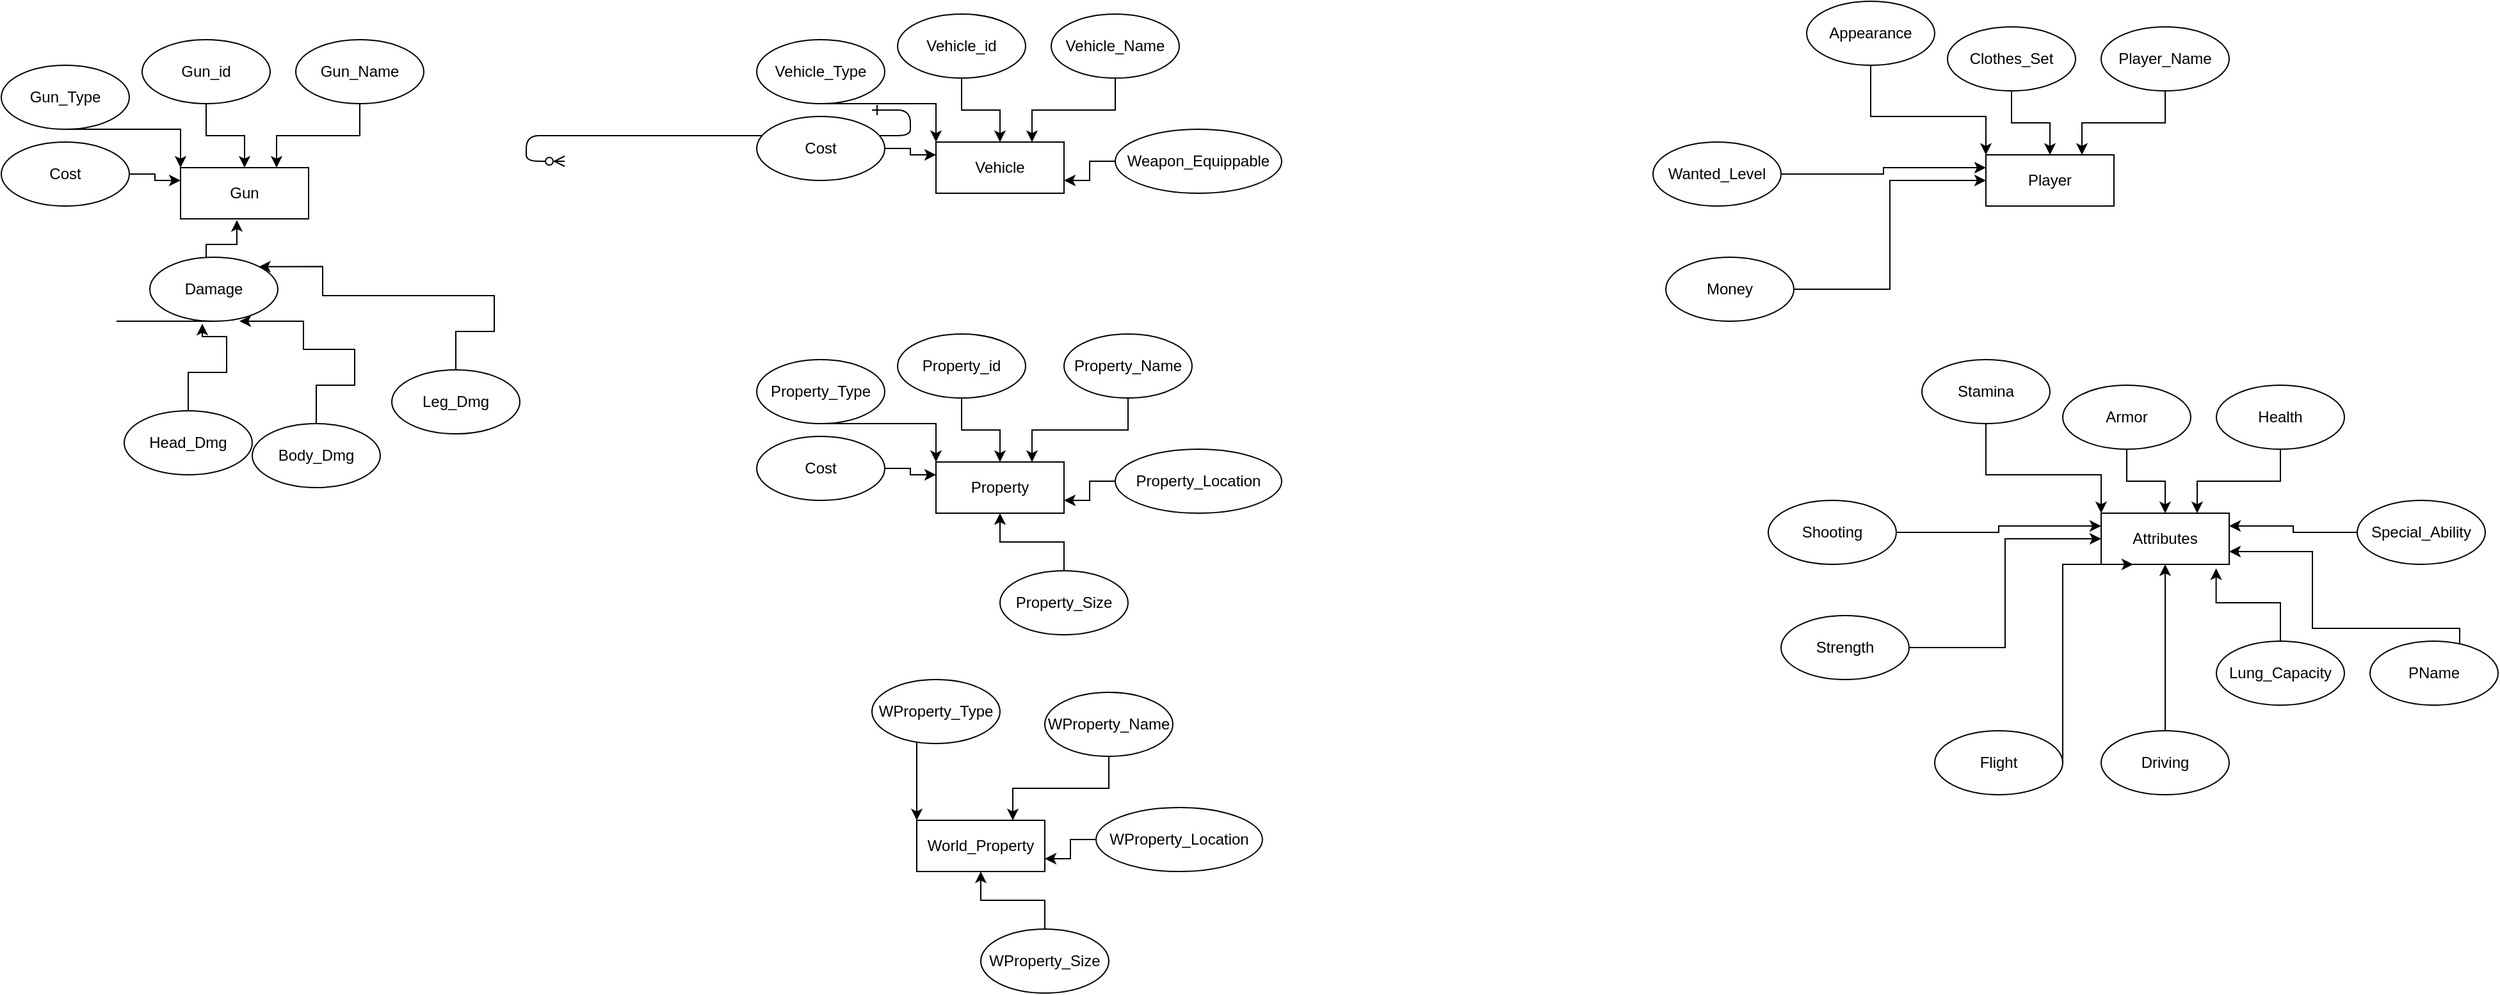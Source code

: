 <mxfile version="15.9.4" type="github">
  <diagram id="R2lEEEUBdFMjLlhIrx00" name="Page-1">
    <mxGraphModel dx="1778" dy="1000" grid="1" gridSize="10" guides="1" tooltips="1" connect="1" arrows="1" fold="1" page="1" pageScale="1" pageWidth="850" pageHeight="1100" math="0" shadow="0" extFonts="Permanent Marker^https://fonts.googleapis.com/css?family=Permanent+Marker">
      <root>
        <mxCell id="0" />
        <mxCell id="1" parent="0" />
        <mxCell id="C-vyLk0tnHw3VtMMgP7b-12" value="" style="edgeStyle=entityRelationEdgeStyle;endArrow=ERzeroToMany;startArrow=ERone;endFill=1;startFill=0;" parent="1" edge="1">
          <mxGeometry width="100" height="100" relative="1" as="geometry">
            <mxPoint x="700" y="165" as="sourcePoint" />
            <mxPoint x="460" y="205" as="targetPoint" />
          </mxGeometry>
        </mxCell>
        <mxCell id="qchl_65KG_xpSbtckRRL-1" value="Gun" style="whiteSpace=wrap;html=1;align=center;" parent="1" vertex="1">
          <mxGeometry x="160" y="210" width="100" height="40" as="geometry" />
        </mxCell>
        <mxCell id="qchl_65KG_xpSbtckRRL-7" style="edgeStyle=orthogonalEdgeStyle;rounded=0;orthogonalLoop=1;jettySize=auto;html=1;" parent="1" source="qchl_65KG_xpSbtckRRL-2" target="qchl_65KG_xpSbtckRRL-1" edge="1">
          <mxGeometry relative="1" as="geometry" />
        </mxCell>
        <mxCell id="qchl_65KG_xpSbtckRRL-2" value="Gun_id" style="ellipse;whiteSpace=wrap;html=1;align=center;" parent="1" vertex="1">
          <mxGeometry x="130" y="110" width="100" height="50" as="geometry" />
        </mxCell>
        <mxCell id="qchl_65KG_xpSbtckRRL-8" style="edgeStyle=orthogonalEdgeStyle;rounded=0;orthogonalLoop=1;jettySize=auto;html=1;entryX=0.75;entryY=0;entryDx=0;entryDy=0;" parent="1" source="qchl_65KG_xpSbtckRRL-9" target="qchl_65KG_xpSbtckRRL-1" edge="1">
          <mxGeometry relative="1" as="geometry">
            <mxPoint x="330" y="210" as="targetPoint" />
          </mxGeometry>
        </mxCell>
        <mxCell id="qchl_65KG_xpSbtckRRL-9" value="Gun_Name" style="ellipse;whiteSpace=wrap;html=1;align=center;" parent="1" vertex="1">
          <mxGeometry x="250" y="110" width="100" height="50" as="geometry" />
        </mxCell>
        <mxCell id="qchl_65KG_xpSbtckRRL-10" style="edgeStyle=orthogonalEdgeStyle;rounded=0;orthogonalLoop=1;jettySize=auto;html=1;entryX=0;entryY=0;entryDx=0;entryDy=0;" parent="1" source="qchl_65KG_xpSbtckRRL-11" target="qchl_65KG_xpSbtckRRL-1" edge="1">
          <mxGeometry relative="1" as="geometry">
            <mxPoint x="100" y="230" as="targetPoint" />
            <Array as="points">
              <mxPoint x="160" y="180" />
            </Array>
          </mxGeometry>
        </mxCell>
        <mxCell id="qchl_65KG_xpSbtckRRL-11" value="Gun_Type" style="ellipse;whiteSpace=wrap;html=1;align=center;" parent="1" vertex="1">
          <mxGeometry x="20" y="130" width="100" height="50" as="geometry" />
        </mxCell>
        <mxCell id="qchl_65KG_xpSbtckRRL-12" style="edgeStyle=orthogonalEdgeStyle;rounded=0;orthogonalLoop=1;jettySize=auto;html=1;entryX=0;entryY=0.25;entryDx=0;entryDy=0;" parent="1" source="qchl_65KG_xpSbtckRRL-13" target="qchl_65KG_xpSbtckRRL-1" edge="1">
          <mxGeometry relative="1" as="geometry">
            <mxPoint x="100" y="290" as="targetPoint" />
          </mxGeometry>
        </mxCell>
        <mxCell id="qchl_65KG_xpSbtckRRL-13" value="Cost" style="ellipse;whiteSpace=wrap;html=1;align=center;" parent="1" vertex="1">
          <mxGeometry x="20" y="190" width="100" height="50" as="geometry" />
        </mxCell>
        <mxCell id="qchl_65KG_xpSbtckRRL-14" style="edgeStyle=orthogonalEdgeStyle;rounded=0;orthogonalLoop=1;jettySize=auto;html=1;entryX=0.44;entryY=1.025;entryDx=0;entryDy=0;entryPerimeter=0;" parent="1" source="qchl_65KG_xpSbtckRRL-15" target="qchl_65KG_xpSbtckRRL-1" edge="1">
          <mxGeometry relative="1" as="geometry">
            <mxPoint x="140" y="360" as="targetPoint" />
            <Array as="points">
              <mxPoint x="110" y="330" />
              <mxPoint x="180" y="330" />
              <mxPoint x="180" y="270" />
              <mxPoint x="204" y="270" />
            </Array>
          </mxGeometry>
        </mxCell>
        <mxCell id="qchl_65KG_xpSbtckRRL-15" value="Damage" style="ellipse;whiteSpace=wrap;html=1;align=center;" parent="1" vertex="1">
          <mxGeometry x="136" y="280" width="100" height="50" as="geometry" />
        </mxCell>
        <mxCell id="qchl_65KG_xpSbtckRRL-17" style="edgeStyle=orthogonalEdgeStyle;rounded=0;orthogonalLoop=1;jettySize=auto;html=1;entryX=0.41;entryY=1.04;entryDx=0;entryDy=0;entryPerimeter=0;" parent="1" source="qchl_65KG_xpSbtckRRL-18" target="qchl_65KG_xpSbtckRRL-15" edge="1">
          <mxGeometry relative="1" as="geometry">
            <mxPoint x="196" y="500" as="targetPoint" />
            <Array as="points">
              <mxPoint x="166" y="370" />
              <mxPoint x="196" y="370" />
              <mxPoint x="196" y="342" />
            </Array>
          </mxGeometry>
        </mxCell>
        <mxCell id="qchl_65KG_xpSbtckRRL-18" value="Head_Dmg" style="ellipse;whiteSpace=wrap;html=1;align=center;" parent="1" vertex="1">
          <mxGeometry x="116" y="400" width="100" height="50" as="geometry" />
        </mxCell>
        <mxCell id="qchl_65KG_xpSbtckRRL-19" style="edgeStyle=orthogonalEdgeStyle;rounded=0;orthogonalLoop=1;jettySize=auto;html=1;entryX=0.7;entryY=1;entryDx=0;entryDy=0;entryPerimeter=0;" parent="1" source="qchl_65KG_xpSbtckRRL-20" target="qchl_65KG_xpSbtckRRL-15" edge="1">
          <mxGeometry relative="1" as="geometry">
            <mxPoint x="327" y="352" as="targetPoint" />
            <Array as="points">
              <mxPoint x="266" y="380" />
              <mxPoint x="296" y="380" />
              <mxPoint x="296" y="352" />
              <mxPoint x="256" y="352" />
            </Array>
          </mxGeometry>
        </mxCell>
        <mxCell id="qchl_65KG_xpSbtckRRL-20" value="Body_Dmg" style="ellipse;whiteSpace=wrap;html=1;align=center;" parent="1" vertex="1">
          <mxGeometry x="216" y="410" width="100" height="50" as="geometry" />
        </mxCell>
        <mxCell id="qchl_65KG_xpSbtckRRL-21" style="edgeStyle=orthogonalEdgeStyle;rounded=0;orthogonalLoop=1;jettySize=auto;html=1;entryX=1;entryY=0;entryDx=0;entryDy=0;" parent="1" source="qchl_65KG_xpSbtckRRL-22" target="qchl_65KG_xpSbtckRRL-15" edge="1">
          <mxGeometry relative="1" as="geometry">
            <mxPoint x="436" y="310" as="targetPoint" />
            <Array as="points">
              <mxPoint x="375" y="338" />
              <mxPoint x="405" y="338" />
              <mxPoint x="405" y="310" />
              <mxPoint x="271" y="310" />
            </Array>
          </mxGeometry>
        </mxCell>
        <mxCell id="qchl_65KG_xpSbtckRRL-22" value="Leg_Dmg" style="ellipse;whiteSpace=wrap;html=1;align=center;" parent="1" vertex="1">
          <mxGeometry x="325" y="368" width="100" height="50" as="geometry" />
        </mxCell>
        <mxCell id="qchl_65KG_xpSbtckRRL-24" value="Vehicle" style="whiteSpace=wrap;html=1;align=center;" parent="1" vertex="1">
          <mxGeometry x="750" y="190" width="100" height="40" as="geometry" />
        </mxCell>
        <mxCell id="qchl_65KG_xpSbtckRRL-25" style="edgeStyle=orthogonalEdgeStyle;rounded=0;orthogonalLoop=1;jettySize=auto;html=1;" parent="1" source="qchl_65KG_xpSbtckRRL-26" target="qchl_65KG_xpSbtckRRL-24" edge="1">
          <mxGeometry relative="1" as="geometry" />
        </mxCell>
        <mxCell id="qchl_65KG_xpSbtckRRL-26" value="Vehicle_id" style="ellipse;whiteSpace=wrap;html=1;align=center;" parent="1" vertex="1">
          <mxGeometry x="720" y="90" width="100" height="50" as="geometry" />
        </mxCell>
        <mxCell id="qchl_65KG_xpSbtckRRL-27" style="edgeStyle=orthogonalEdgeStyle;rounded=0;orthogonalLoop=1;jettySize=auto;html=1;entryX=0.75;entryY=0;entryDx=0;entryDy=0;" parent="1" source="qchl_65KG_xpSbtckRRL-28" target="qchl_65KG_xpSbtckRRL-24" edge="1">
          <mxGeometry relative="1" as="geometry">
            <mxPoint x="920" y="190" as="targetPoint" />
          </mxGeometry>
        </mxCell>
        <mxCell id="qchl_65KG_xpSbtckRRL-28" value="Vehicle_Name" style="ellipse;whiteSpace=wrap;html=1;align=center;" parent="1" vertex="1">
          <mxGeometry x="840" y="90" width="100" height="50" as="geometry" />
        </mxCell>
        <mxCell id="qchl_65KG_xpSbtckRRL-29" style="edgeStyle=orthogonalEdgeStyle;rounded=0;orthogonalLoop=1;jettySize=auto;html=1;entryX=0;entryY=0;entryDx=0;entryDy=0;" parent="1" source="qchl_65KG_xpSbtckRRL-30" target="qchl_65KG_xpSbtckRRL-24" edge="1">
          <mxGeometry relative="1" as="geometry">
            <mxPoint x="690" y="210" as="targetPoint" />
            <Array as="points">
              <mxPoint x="750" y="160" />
            </Array>
          </mxGeometry>
        </mxCell>
        <mxCell id="qchl_65KG_xpSbtckRRL-30" value="Vehicle_Type" style="ellipse;whiteSpace=wrap;html=1;align=center;" parent="1" vertex="1">
          <mxGeometry x="610" y="110" width="100" height="50" as="geometry" />
        </mxCell>
        <mxCell id="qchl_65KG_xpSbtckRRL-31" style="edgeStyle=orthogonalEdgeStyle;rounded=0;orthogonalLoop=1;jettySize=auto;html=1;entryX=0;entryY=0.25;entryDx=0;entryDy=0;" parent="1" source="qchl_65KG_xpSbtckRRL-32" target="qchl_65KG_xpSbtckRRL-24" edge="1">
          <mxGeometry relative="1" as="geometry">
            <mxPoint x="690" y="270" as="targetPoint" />
          </mxGeometry>
        </mxCell>
        <mxCell id="qchl_65KG_xpSbtckRRL-32" value="Cost" style="ellipse;whiteSpace=wrap;html=1;align=center;" parent="1" vertex="1">
          <mxGeometry x="610" y="170" width="100" height="50" as="geometry" />
        </mxCell>
        <mxCell id="qchl_65KG_xpSbtckRRL-41" style="edgeStyle=orthogonalEdgeStyle;rounded=0;orthogonalLoop=1;jettySize=auto;html=1;entryX=1;entryY=0.75;entryDx=0;entryDy=0;" parent="1" source="qchl_65KG_xpSbtckRRL-42" target="qchl_65KG_xpSbtckRRL-24" edge="1">
          <mxGeometry relative="1" as="geometry">
            <mxPoint x="1030" y="210" as="targetPoint" />
          </mxGeometry>
        </mxCell>
        <mxCell id="qchl_65KG_xpSbtckRRL-42" value="Weapon_Equippable" style="ellipse;whiteSpace=wrap;html=1;align=center;" parent="1" vertex="1">
          <mxGeometry x="890" y="180" width="130" height="50" as="geometry" />
        </mxCell>
        <mxCell id="qchl_65KG_xpSbtckRRL-43" value="Property" style="whiteSpace=wrap;html=1;align=center;" parent="1" vertex="1">
          <mxGeometry x="750" y="440" width="100" height="40" as="geometry" />
        </mxCell>
        <mxCell id="qchl_65KG_xpSbtckRRL-44" style="edgeStyle=orthogonalEdgeStyle;rounded=0;orthogonalLoop=1;jettySize=auto;html=1;" parent="1" source="qchl_65KG_xpSbtckRRL-45" target="qchl_65KG_xpSbtckRRL-43" edge="1">
          <mxGeometry relative="1" as="geometry" />
        </mxCell>
        <mxCell id="qchl_65KG_xpSbtckRRL-45" value="Property_id" style="ellipse;whiteSpace=wrap;html=1;align=center;" parent="1" vertex="1">
          <mxGeometry x="720" y="340" width="100" height="50" as="geometry" />
        </mxCell>
        <mxCell id="qchl_65KG_xpSbtckRRL-46" style="edgeStyle=orthogonalEdgeStyle;rounded=0;orthogonalLoop=1;jettySize=auto;html=1;entryX=0.75;entryY=0;entryDx=0;entryDy=0;" parent="1" source="qchl_65KG_xpSbtckRRL-47" target="qchl_65KG_xpSbtckRRL-43" edge="1">
          <mxGeometry relative="1" as="geometry">
            <mxPoint x="920" y="440" as="targetPoint" />
          </mxGeometry>
        </mxCell>
        <mxCell id="qchl_65KG_xpSbtckRRL-47" value="Property_Name" style="ellipse;whiteSpace=wrap;html=1;align=center;" parent="1" vertex="1">
          <mxGeometry x="850" y="340" width="100" height="50" as="geometry" />
        </mxCell>
        <mxCell id="qchl_65KG_xpSbtckRRL-48" style="edgeStyle=orthogonalEdgeStyle;rounded=0;orthogonalLoop=1;jettySize=auto;html=1;entryX=0;entryY=0;entryDx=0;entryDy=0;" parent="1" source="qchl_65KG_xpSbtckRRL-49" target="qchl_65KG_xpSbtckRRL-43" edge="1">
          <mxGeometry relative="1" as="geometry">
            <mxPoint x="690" y="460" as="targetPoint" />
            <Array as="points">
              <mxPoint x="750" y="410" />
            </Array>
          </mxGeometry>
        </mxCell>
        <mxCell id="qchl_65KG_xpSbtckRRL-49" value="Property_Type" style="ellipse;whiteSpace=wrap;html=1;align=center;" parent="1" vertex="1">
          <mxGeometry x="610" y="360" width="100" height="50" as="geometry" />
        </mxCell>
        <mxCell id="qchl_65KG_xpSbtckRRL-50" style="edgeStyle=orthogonalEdgeStyle;rounded=0;orthogonalLoop=1;jettySize=auto;html=1;entryX=0;entryY=0.25;entryDx=0;entryDy=0;" parent="1" source="qchl_65KG_xpSbtckRRL-51" target="qchl_65KG_xpSbtckRRL-43" edge="1">
          <mxGeometry relative="1" as="geometry">
            <mxPoint x="690" y="520" as="targetPoint" />
          </mxGeometry>
        </mxCell>
        <mxCell id="qchl_65KG_xpSbtckRRL-51" value="Cost" style="ellipse;whiteSpace=wrap;html=1;align=center;" parent="1" vertex="1">
          <mxGeometry x="610" y="420" width="100" height="50" as="geometry" />
        </mxCell>
        <mxCell id="qchl_65KG_xpSbtckRRL-52" style="edgeStyle=orthogonalEdgeStyle;rounded=0;orthogonalLoop=1;jettySize=auto;html=1;entryX=1;entryY=0.75;entryDx=0;entryDy=0;" parent="1" source="qchl_65KG_xpSbtckRRL-53" target="qchl_65KG_xpSbtckRRL-43" edge="1">
          <mxGeometry relative="1" as="geometry">
            <mxPoint x="1030" y="460" as="targetPoint" />
          </mxGeometry>
        </mxCell>
        <mxCell id="qchl_65KG_xpSbtckRRL-53" value="Property_Location" style="ellipse;whiteSpace=wrap;html=1;align=center;" parent="1" vertex="1">
          <mxGeometry x="890" y="430" width="130" height="50" as="geometry" />
        </mxCell>
        <mxCell id="qchl_65KG_xpSbtckRRL-55" style="edgeStyle=orthogonalEdgeStyle;rounded=0;orthogonalLoop=1;jettySize=auto;html=1;" parent="1" source="qchl_65KG_xpSbtckRRL-54" target="qchl_65KG_xpSbtckRRL-43" edge="1">
          <mxGeometry relative="1" as="geometry" />
        </mxCell>
        <mxCell id="qchl_65KG_xpSbtckRRL-54" value="Property_Size" style="ellipse;whiteSpace=wrap;html=1;align=center;" parent="1" vertex="1">
          <mxGeometry x="800" y="525" width="100" height="50" as="geometry" />
        </mxCell>
        <mxCell id="qchl_65KG_xpSbtckRRL-58" value="World_Property" style="whiteSpace=wrap;html=1;align=center;" parent="1" vertex="1">
          <mxGeometry x="735" y="720" width="100" height="40" as="geometry" />
        </mxCell>
        <mxCell id="qchl_65KG_xpSbtckRRL-61" style="edgeStyle=orthogonalEdgeStyle;rounded=0;orthogonalLoop=1;jettySize=auto;html=1;entryX=0.75;entryY=0;entryDx=0;entryDy=0;" parent="1" source="qchl_65KG_xpSbtckRRL-62" target="qchl_65KG_xpSbtckRRL-58" edge="1">
          <mxGeometry relative="1" as="geometry">
            <mxPoint x="905" y="720" as="targetPoint" />
          </mxGeometry>
        </mxCell>
        <mxCell id="qchl_65KG_xpSbtckRRL-62" value="WProperty_Name" style="ellipse;whiteSpace=wrap;html=1;align=center;" parent="1" vertex="1">
          <mxGeometry x="835" y="620" width="100" height="50" as="geometry" />
        </mxCell>
        <mxCell id="qchl_65KG_xpSbtckRRL-63" style="edgeStyle=orthogonalEdgeStyle;rounded=0;orthogonalLoop=1;jettySize=auto;html=1;entryX=0;entryY=0;entryDx=0;entryDy=0;" parent="1" source="qchl_65KG_xpSbtckRRL-64" target="qchl_65KG_xpSbtckRRL-58" edge="1">
          <mxGeometry relative="1" as="geometry">
            <mxPoint x="675" y="740" as="targetPoint" />
            <Array as="points">
              <mxPoint x="735" y="690" />
            </Array>
          </mxGeometry>
        </mxCell>
        <mxCell id="qchl_65KG_xpSbtckRRL-64" value="WProperty_Type" style="ellipse;whiteSpace=wrap;html=1;align=center;" parent="1" vertex="1">
          <mxGeometry x="700" y="610" width="100" height="50" as="geometry" />
        </mxCell>
        <mxCell id="qchl_65KG_xpSbtckRRL-67" style="edgeStyle=orthogonalEdgeStyle;rounded=0;orthogonalLoop=1;jettySize=auto;html=1;entryX=1;entryY=0.75;entryDx=0;entryDy=0;" parent="1" source="qchl_65KG_xpSbtckRRL-68" target="qchl_65KG_xpSbtckRRL-58" edge="1">
          <mxGeometry relative="1" as="geometry">
            <mxPoint x="1015" y="740" as="targetPoint" />
          </mxGeometry>
        </mxCell>
        <mxCell id="qchl_65KG_xpSbtckRRL-68" value="WProperty_Location" style="ellipse;whiteSpace=wrap;html=1;align=center;" parent="1" vertex="1">
          <mxGeometry x="875" y="710" width="130" height="50" as="geometry" />
        </mxCell>
        <mxCell id="qchl_65KG_xpSbtckRRL-69" style="edgeStyle=orthogonalEdgeStyle;rounded=0;orthogonalLoop=1;jettySize=auto;html=1;" parent="1" source="qchl_65KG_xpSbtckRRL-70" target="qchl_65KG_xpSbtckRRL-58" edge="1">
          <mxGeometry relative="1" as="geometry" />
        </mxCell>
        <mxCell id="qchl_65KG_xpSbtckRRL-70" value="WProperty_Size" style="ellipse;whiteSpace=wrap;html=1;align=center;" parent="1" vertex="1">
          <mxGeometry x="785" y="805" width="100" height="50" as="geometry" />
        </mxCell>
        <mxCell id="qchl_65KG_xpSbtckRRL-71" value="Player" style="whiteSpace=wrap;html=1;align=center;" parent="1" vertex="1">
          <mxGeometry x="1570" y="200" width="100" height="40" as="geometry" />
        </mxCell>
        <mxCell id="qchl_65KG_xpSbtckRRL-72" style="edgeStyle=orthogonalEdgeStyle;rounded=0;orthogonalLoop=1;jettySize=auto;html=1;" parent="1" source="qchl_65KG_xpSbtckRRL-73" target="qchl_65KG_xpSbtckRRL-71" edge="1">
          <mxGeometry relative="1" as="geometry" />
        </mxCell>
        <mxCell id="qchl_65KG_xpSbtckRRL-73" value="Clothes_Set" style="ellipse;whiteSpace=wrap;html=1;align=center;" parent="1" vertex="1">
          <mxGeometry x="1540" y="100" width="100" height="50" as="geometry" />
        </mxCell>
        <mxCell id="qchl_65KG_xpSbtckRRL-74" style="edgeStyle=orthogonalEdgeStyle;rounded=0;orthogonalLoop=1;jettySize=auto;html=1;entryX=0.75;entryY=0;entryDx=0;entryDy=0;" parent="1" source="qchl_65KG_xpSbtckRRL-75" target="qchl_65KG_xpSbtckRRL-71" edge="1">
          <mxGeometry relative="1" as="geometry">
            <mxPoint x="1740" y="200" as="targetPoint" />
          </mxGeometry>
        </mxCell>
        <mxCell id="qchl_65KG_xpSbtckRRL-75" value="Player_Name" style="ellipse;whiteSpace=wrap;html=1;align=center;" parent="1" vertex="1">
          <mxGeometry x="1660" y="100" width="100" height="50" as="geometry" />
        </mxCell>
        <mxCell id="qchl_65KG_xpSbtckRRL-76" style="edgeStyle=orthogonalEdgeStyle;rounded=0;orthogonalLoop=1;jettySize=auto;html=1;entryX=0;entryY=0;entryDx=0;entryDy=0;" parent="1" source="qchl_65KG_xpSbtckRRL-77" target="qchl_65KG_xpSbtckRRL-71" edge="1">
          <mxGeometry relative="1" as="geometry">
            <mxPoint x="1510" y="220" as="targetPoint" />
            <Array as="points">
              <mxPoint x="1570" y="170" />
            </Array>
          </mxGeometry>
        </mxCell>
        <mxCell id="qchl_65KG_xpSbtckRRL-77" value="Appearance" style="ellipse;whiteSpace=wrap;html=1;align=center;" parent="1" vertex="1">
          <mxGeometry x="1430" y="80" width="100" height="50" as="geometry" />
        </mxCell>
        <mxCell id="qchl_65KG_xpSbtckRRL-78" style="edgeStyle=orthogonalEdgeStyle;rounded=0;orthogonalLoop=1;jettySize=auto;html=1;entryX=0;entryY=0.25;entryDx=0;entryDy=0;" parent="1" source="qchl_65KG_xpSbtckRRL-79" target="qchl_65KG_xpSbtckRRL-71" edge="1">
          <mxGeometry relative="1" as="geometry">
            <mxPoint x="1510" y="280" as="targetPoint" />
          </mxGeometry>
        </mxCell>
        <mxCell id="qchl_65KG_xpSbtckRRL-79" value="Wanted_Level" style="ellipse;whiteSpace=wrap;html=1;align=center;" parent="1" vertex="1">
          <mxGeometry x="1310" y="190" width="100" height="50" as="geometry" />
        </mxCell>
        <mxCell id="qchl_65KG_xpSbtckRRL-88" style="edgeStyle=orthogonalEdgeStyle;rounded=0;orthogonalLoop=1;jettySize=auto;html=1;entryX=0;entryY=0.5;entryDx=0;entryDy=0;" parent="1" source="qchl_65KG_xpSbtckRRL-89" target="qchl_65KG_xpSbtckRRL-71" edge="1">
          <mxGeometry relative="1" as="geometry">
            <mxPoint x="1580" y="300" as="targetPoint" />
          </mxGeometry>
        </mxCell>
        <mxCell id="qchl_65KG_xpSbtckRRL-89" value="Money" style="ellipse;whiteSpace=wrap;html=1;align=center;" parent="1" vertex="1">
          <mxGeometry x="1320" y="280" width="100" height="50" as="geometry" />
        </mxCell>
        <mxCell id="qchl_65KG_xpSbtckRRL-90" value="Attributes" style="whiteSpace=wrap;html=1;align=center;" parent="1" vertex="1">
          <mxGeometry x="1660" y="480" width="100" height="40" as="geometry" />
        </mxCell>
        <mxCell id="qchl_65KG_xpSbtckRRL-91" style="edgeStyle=orthogonalEdgeStyle;rounded=0;orthogonalLoop=1;jettySize=auto;html=1;" parent="1" source="qchl_65KG_xpSbtckRRL-92" target="qchl_65KG_xpSbtckRRL-90" edge="1">
          <mxGeometry relative="1" as="geometry" />
        </mxCell>
        <mxCell id="qchl_65KG_xpSbtckRRL-92" value="Armor" style="ellipse;whiteSpace=wrap;html=1;align=center;" parent="1" vertex="1">
          <mxGeometry x="1630" y="380" width="100" height="50" as="geometry" />
        </mxCell>
        <mxCell id="qchl_65KG_xpSbtckRRL-93" style="edgeStyle=orthogonalEdgeStyle;rounded=0;orthogonalLoop=1;jettySize=auto;html=1;entryX=0.75;entryY=0;entryDx=0;entryDy=0;" parent="1" source="qchl_65KG_xpSbtckRRL-94" target="qchl_65KG_xpSbtckRRL-90" edge="1">
          <mxGeometry relative="1" as="geometry">
            <mxPoint x="1830" y="480" as="targetPoint" />
          </mxGeometry>
        </mxCell>
        <mxCell id="qchl_65KG_xpSbtckRRL-94" value="Health" style="ellipse;whiteSpace=wrap;html=1;align=center;" parent="1" vertex="1">
          <mxGeometry x="1750" y="380" width="100" height="50" as="geometry" />
        </mxCell>
        <mxCell id="qchl_65KG_xpSbtckRRL-95" style="edgeStyle=orthogonalEdgeStyle;rounded=0;orthogonalLoop=1;jettySize=auto;html=1;entryX=0;entryY=0;entryDx=0;entryDy=0;" parent="1" source="qchl_65KG_xpSbtckRRL-96" target="qchl_65KG_xpSbtckRRL-90" edge="1">
          <mxGeometry relative="1" as="geometry">
            <mxPoint x="1600" y="500" as="targetPoint" />
            <Array as="points">
              <mxPoint x="1660" y="450" />
            </Array>
          </mxGeometry>
        </mxCell>
        <mxCell id="qchl_65KG_xpSbtckRRL-96" value="Stamina" style="ellipse;whiteSpace=wrap;html=1;align=center;" parent="1" vertex="1">
          <mxGeometry x="1520" y="360" width="100" height="50" as="geometry" />
        </mxCell>
        <mxCell id="qchl_65KG_xpSbtckRRL-97" style="edgeStyle=orthogonalEdgeStyle;rounded=0;orthogonalLoop=1;jettySize=auto;html=1;entryX=0;entryY=0.25;entryDx=0;entryDy=0;" parent="1" source="qchl_65KG_xpSbtckRRL-98" target="qchl_65KG_xpSbtckRRL-90" edge="1">
          <mxGeometry relative="1" as="geometry">
            <mxPoint x="1600" y="560" as="targetPoint" />
          </mxGeometry>
        </mxCell>
        <mxCell id="qchl_65KG_xpSbtckRRL-98" value="Shooting" style="ellipse;whiteSpace=wrap;html=1;align=center;" parent="1" vertex="1">
          <mxGeometry x="1400" y="470" width="100" height="50" as="geometry" />
        </mxCell>
        <mxCell id="qchl_65KG_xpSbtckRRL-99" style="edgeStyle=orthogonalEdgeStyle;rounded=0;orthogonalLoop=1;jettySize=auto;html=1;entryX=0;entryY=0.5;entryDx=0;entryDy=0;" parent="1" source="qchl_65KG_xpSbtckRRL-100" target="qchl_65KG_xpSbtckRRL-90" edge="1">
          <mxGeometry relative="1" as="geometry">
            <mxPoint x="1670" y="580" as="targetPoint" />
          </mxGeometry>
        </mxCell>
        <mxCell id="qchl_65KG_xpSbtckRRL-100" value="Strength" style="ellipse;whiteSpace=wrap;html=1;align=center;" parent="1" vertex="1">
          <mxGeometry x="1410" y="560" width="100" height="50" as="geometry" />
        </mxCell>
        <mxCell id="qchl_65KG_xpSbtckRRL-101" style="edgeStyle=orthogonalEdgeStyle;rounded=0;orthogonalLoop=1;jettySize=auto;html=1;entryX=0.5;entryY=1;entryDx=0;entryDy=0;" parent="1" source="qchl_65KG_xpSbtckRRL-102" target="qchl_65KG_xpSbtckRRL-90" edge="1">
          <mxGeometry relative="1" as="geometry">
            <mxPoint x="1770" y="520" as="targetPoint" />
          </mxGeometry>
        </mxCell>
        <mxCell id="qchl_65KG_xpSbtckRRL-102" value="Driving" style="ellipse;whiteSpace=wrap;html=1;align=center;" parent="1" vertex="1">
          <mxGeometry x="1660" y="650" width="100" height="50" as="geometry" />
        </mxCell>
        <mxCell id="qchl_65KG_xpSbtckRRL-103" style="edgeStyle=orthogonalEdgeStyle;rounded=0;orthogonalLoop=1;jettySize=auto;html=1;entryX=0.898;entryY=1.079;entryDx=0;entryDy=0;entryPerimeter=0;" parent="1" source="qchl_65KG_xpSbtckRRL-104" target="qchl_65KG_xpSbtckRRL-90" edge="1">
          <mxGeometry relative="1" as="geometry">
            <mxPoint x="1885" y="720" as="targetPoint" />
          </mxGeometry>
        </mxCell>
        <mxCell id="qchl_65KG_xpSbtckRRL-104" value="Lung_Capacity" style="ellipse;whiteSpace=wrap;html=1;align=center;" parent="1" vertex="1">
          <mxGeometry x="1750" y="580" width="100" height="50" as="geometry" />
        </mxCell>
        <mxCell id="qchl_65KG_xpSbtckRRL-105" style="edgeStyle=orthogonalEdgeStyle;rounded=0;orthogonalLoop=1;jettySize=auto;html=1;entryX=0.25;entryY=1;entryDx=0;entryDy=0;" parent="1" source="qchl_65KG_xpSbtckRRL-106" target="qchl_65KG_xpSbtckRRL-90" edge="1">
          <mxGeometry relative="1" as="geometry">
            <mxPoint x="1670" y="570" as="targetPoint" />
            <Array as="points">
              <mxPoint x="1630" y="520" />
            </Array>
          </mxGeometry>
        </mxCell>
        <mxCell id="qchl_65KG_xpSbtckRRL-106" value="Flight" style="ellipse;whiteSpace=wrap;html=1;align=center;" parent="1" vertex="1">
          <mxGeometry x="1530" y="650" width="100" height="50" as="geometry" />
        </mxCell>
        <mxCell id="qchl_65KG_xpSbtckRRL-108" style="edgeStyle=orthogonalEdgeStyle;rounded=0;orthogonalLoop=1;jettySize=auto;html=1;entryX=1;entryY=0.75;entryDx=0;entryDy=0;" parent="1" source="qchl_65KG_xpSbtckRRL-109" target="qchl_65KG_xpSbtckRRL-90" edge="1">
          <mxGeometry relative="1" as="geometry">
            <mxPoint x="1940" y="460" as="targetPoint" />
            <Array as="points">
              <mxPoint x="1940" y="570" />
              <mxPoint x="1825" y="570" />
              <mxPoint x="1825" y="510" />
            </Array>
          </mxGeometry>
        </mxCell>
        <mxCell id="qchl_65KG_xpSbtckRRL-109" value="PName" style="ellipse;whiteSpace=wrap;html=1;align=center;" parent="1" vertex="1">
          <mxGeometry x="1870" y="580" width="100" height="50" as="geometry" />
        </mxCell>
        <mxCell id="qchl_65KG_xpSbtckRRL-110" style="edgeStyle=orthogonalEdgeStyle;rounded=0;orthogonalLoop=1;jettySize=auto;html=1;entryX=1;entryY=0.25;entryDx=0;entryDy=0;" parent="1" source="qchl_65KG_xpSbtckRRL-111" target="qchl_65KG_xpSbtckRRL-90" edge="1">
          <mxGeometry relative="1" as="geometry">
            <mxPoint x="1979.8" y="463.16" as="targetPoint" />
          </mxGeometry>
        </mxCell>
        <mxCell id="qchl_65KG_xpSbtckRRL-111" value="Special_Ability" style="ellipse;whiteSpace=wrap;html=1;align=center;" parent="1" vertex="1">
          <mxGeometry x="1860" y="470" width="100" height="50" as="geometry" />
        </mxCell>
      </root>
    </mxGraphModel>
  </diagram>
</mxfile>
